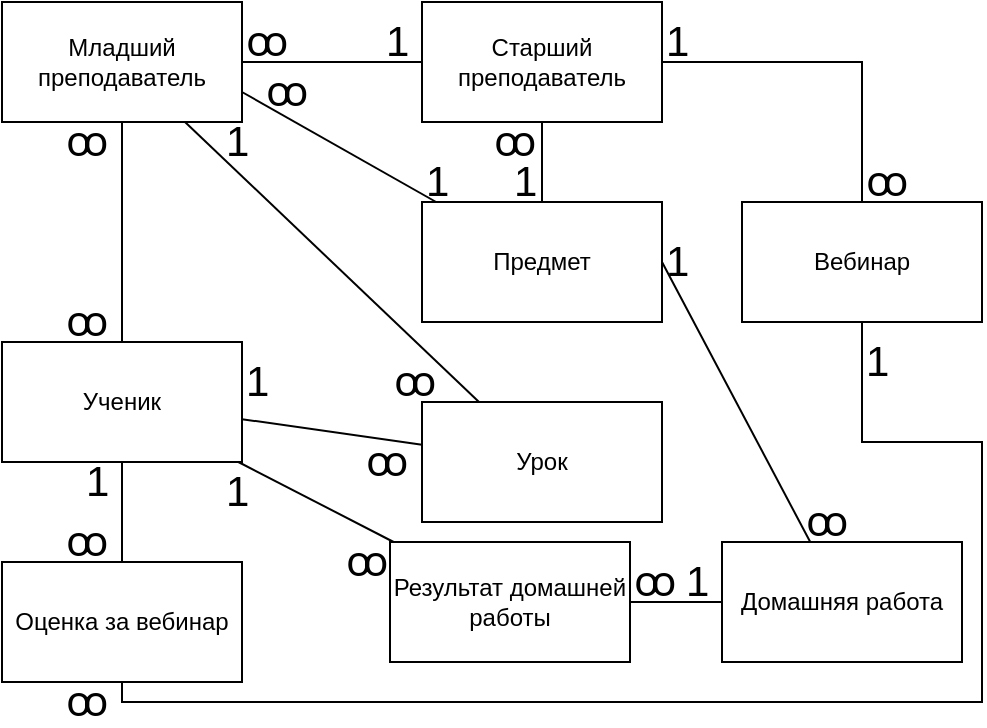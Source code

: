 <mxfile version="21.7.5" type="device">
  <diagram id="R2lEEEUBdFMjLlhIrx00" name="Page-1">
    <mxGraphModel dx="635" dy="384" grid="1" gridSize="10" guides="1" tooltips="1" connect="1" arrows="1" fold="1" page="1" pageScale="1" pageWidth="583" pageHeight="413" math="0" shadow="0" extFonts="Permanent Marker^https://fonts.googleapis.com/css?family=Permanent+Marker">
      <root>
        <mxCell id="0" />
        <mxCell id="1" parent="0" />
        <mxCell id="zvejhQ9Nzf3fhYUcfmvr-3" value="" style="edgeStyle=orthogonalEdgeStyle;rounded=0;orthogonalLoop=1;jettySize=auto;html=1;endArrow=none;endFill=0;" parent="1" source="zvejhQ9Nzf3fhYUcfmvr-1" target="zvejhQ9Nzf3fhYUcfmvr-2" edge="1">
          <mxGeometry relative="1" as="geometry" />
        </mxCell>
        <mxCell id="zvejhQ9Nzf3fhYUcfmvr-13" value="" style="edgeStyle=orthogonalEdgeStyle;rounded=0;orthogonalLoop=1;jettySize=auto;html=1;endArrow=none;endFill=0;" parent="1" source="zvejhQ9Nzf3fhYUcfmvr-1" target="zvejhQ9Nzf3fhYUcfmvr-12" edge="1">
          <mxGeometry relative="1" as="geometry" />
        </mxCell>
        <mxCell id="zvejhQ9Nzf3fhYUcfmvr-18" style="rounded=0;orthogonalLoop=1;jettySize=auto;html=1;endArrow=none;endFill=0;" parent="1" source="zvejhQ9Nzf3fhYUcfmvr-1" target="zvejhQ9Nzf3fhYUcfmvr-4" edge="1">
          <mxGeometry relative="1" as="geometry" />
        </mxCell>
        <mxCell id="ciamA_rghtSVD41x1u0I-1" style="rounded=0;orthogonalLoop=1;jettySize=auto;html=1;exitX=1;exitY=0.75;exitDx=0;exitDy=0;endArrow=none;endFill=0;" edge="1" parent="1" source="zvejhQ9Nzf3fhYUcfmvr-1" target="zvejhQ9Nzf3fhYUcfmvr-17">
          <mxGeometry relative="1" as="geometry" />
        </mxCell>
        <mxCell id="zvejhQ9Nzf3fhYUcfmvr-1" value="Младший преподаватель" style="rounded=0;whiteSpace=wrap;html=1;" parent="1" vertex="1">
          <mxGeometry x="30" y="20" width="120" height="60" as="geometry" />
        </mxCell>
        <mxCell id="zvejhQ9Nzf3fhYUcfmvr-5" value="" style="rounded=0;orthogonalLoop=1;jettySize=auto;html=1;endArrow=none;endFill=0;" parent="1" source="zvejhQ9Nzf3fhYUcfmvr-2" target="zvejhQ9Nzf3fhYUcfmvr-4" edge="1">
          <mxGeometry relative="1" as="geometry" />
        </mxCell>
        <mxCell id="zvejhQ9Nzf3fhYUcfmvr-7" value="" style="rounded=0;orthogonalLoop=1;jettySize=auto;html=1;endArrow=none;endFill=0;" parent="1" source="zvejhQ9Nzf3fhYUcfmvr-2" target="zvejhQ9Nzf3fhYUcfmvr-6" edge="1">
          <mxGeometry relative="1" as="geometry" />
        </mxCell>
        <mxCell id="zvejhQ9Nzf3fhYUcfmvr-10" style="rounded=0;orthogonalLoop=1;jettySize=auto;html=1;endArrow=none;endFill=0;" parent="1" source="zvejhQ9Nzf3fhYUcfmvr-2" target="zvejhQ9Nzf3fhYUcfmvr-9" edge="1">
          <mxGeometry relative="1" as="geometry" />
        </mxCell>
        <mxCell id="zvejhQ9Nzf3fhYUcfmvr-2" value="Ученик" style="whiteSpace=wrap;html=1;rounded=0;" parent="1" vertex="1">
          <mxGeometry x="30" y="190" width="120" height="60" as="geometry" />
        </mxCell>
        <mxCell id="zvejhQ9Nzf3fhYUcfmvr-4" value="Урок" style="whiteSpace=wrap;html=1;rounded=0;" parent="1" vertex="1">
          <mxGeometry x="240" y="220" width="120" height="60" as="geometry" />
        </mxCell>
        <mxCell id="zvejhQ9Nzf3fhYUcfmvr-6" value="Оценка за вебинар" style="whiteSpace=wrap;html=1;rounded=0;" parent="1" vertex="1">
          <mxGeometry x="30" y="300" width="120" height="60" as="geometry" />
        </mxCell>
        <mxCell id="zvejhQ9Nzf3fhYUcfmvr-9" value="Результат домашней работы" style="whiteSpace=wrap;html=1;rounded=0;" parent="1" vertex="1">
          <mxGeometry x="224" y="290" width="120" height="60" as="geometry" />
        </mxCell>
        <mxCell id="zvejhQ9Nzf3fhYUcfmvr-15" value="" style="edgeStyle=orthogonalEdgeStyle;rounded=0;orthogonalLoop=1;jettySize=auto;html=1;endArrow=none;endFill=0;" parent="1" source="zvejhQ9Nzf3fhYUcfmvr-12" target="zvejhQ9Nzf3fhYUcfmvr-14" edge="1">
          <mxGeometry relative="1" as="geometry" />
        </mxCell>
        <mxCell id="zvejhQ9Nzf3fhYUcfmvr-19" style="edgeStyle=orthogonalEdgeStyle;rounded=0;orthogonalLoop=1;jettySize=auto;html=1;endArrow=none;endFill=0;" parent="1" source="zvejhQ9Nzf3fhYUcfmvr-12" target="zvejhQ9Nzf3fhYUcfmvr-17" edge="1">
          <mxGeometry relative="1" as="geometry" />
        </mxCell>
        <mxCell id="zvejhQ9Nzf3fhYUcfmvr-12" value="Старший преподаватель" style="rounded=0;whiteSpace=wrap;html=1;" parent="1" vertex="1">
          <mxGeometry x="240" y="20" width="120" height="60" as="geometry" />
        </mxCell>
        <mxCell id="zvejhQ9Nzf3fhYUcfmvr-21" style="edgeStyle=orthogonalEdgeStyle;rounded=0;orthogonalLoop=1;jettySize=auto;html=1;endArrow=none;endFill=0;" parent="1" source="zvejhQ9Nzf3fhYUcfmvr-14" target="zvejhQ9Nzf3fhYUcfmvr-6" edge="1">
          <mxGeometry relative="1" as="geometry">
            <Array as="points">
              <mxPoint x="460" y="240" />
              <mxPoint x="520" y="240" />
              <mxPoint x="520" y="370" />
              <mxPoint x="90" y="370" />
            </Array>
          </mxGeometry>
        </mxCell>
        <mxCell id="zvejhQ9Nzf3fhYUcfmvr-14" value="Вебинар" style="whiteSpace=wrap;html=1;rounded=0;" parent="1" vertex="1">
          <mxGeometry x="400" y="120" width="120" height="60" as="geometry" />
        </mxCell>
        <mxCell id="zvejhQ9Nzf3fhYUcfmvr-23" style="rounded=0;orthogonalLoop=1;jettySize=auto;html=1;exitX=1;exitY=0.5;exitDx=0;exitDy=0;endArrow=none;endFill=0;" parent="1" source="zvejhQ9Nzf3fhYUcfmvr-17" target="zvejhQ9Nzf3fhYUcfmvr-22" edge="1">
          <mxGeometry relative="1" as="geometry" />
        </mxCell>
        <mxCell id="zvejhQ9Nzf3fhYUcfmvr-17" value="Предмет" style="rounded=0;whiteSpace=wrap;html=1;" parent="1" vertex="1">
          <mxGeometry x="240" y="120" width="120" height="60" as="geometry" />
        </mxCell>
        <mxCell id="zvejhQ9Nzf3fhYUcfmvr-24" style="rounded=0;orthogonalLoop=1;jettySize=auto;html=1;endArrow=none;endFill=0;" parent="1" source="zvejhQ9Nzf3fhYUcfmvr-22" target="zvejhQ9Nzf3fhYUcfmvr-9" edge="1">
          <mxGeometry relative="1" as="geometry" />
        </mxCell>
        <mxCell id="zvejhQ9Nzf3fhYUcfmvr-22" value="Домашняя работа" style="whiteSpace=wrap;html=1;rounded=0;" parent="1" vertex="1">
          <mxGeometry x="390" y="290" width="120" height="60" as="geometry" />
        </mxCell>
        <mxCell id="zvejhQ9Nzf3fhYUcfmvr-25" value="ꝏ" style="text;whiteSpace=wrap;fontSize=21;strokeWidth=2;" parent="1" vertex="1">
          <mxGeometry x="60" y="70" width="20" height="10" as="geometry" />
        </mxCell>
        <mxCell id="zvejhQ9Nzf3fhYUcfmvr-28" value="ꝏ" style="text;whiteSpace=wrap;fontSize=21;strokeWidth=2;" parent="1" vertex="1">
          <mxGeometry x="60" y="160" width="20" height="10" as="geometry" />
        </mxCell>
        <mxCell id="zvejhQ9Nzf3fhYUcfmvr-29" value="1" style="text;whiteSpace=wrap;fontSize=21;strokeWidth=2;" parent="1" vertex="1">
          <mxGeometry x="140" y="70" width="20" height="10" as="geometry" />
        </mxCell>
        <mxCell id="zvejhQ9Nzf3fhYUcfmvr-30" value="ꝏ" style="text;whiteSpace=wrap;fontSize=21;strokeWidth=2;" parent="1" vertex="1">
          <mxGeometry x="224" y="190" width="20" height="10" as="geometry" />
        </mxCell>
        <mxCell id="zvejhQ9Nzf3fhYUcfmvr-31" value="ꝏ" style="text;whiteSpace=wrap;fontSize=21;strokeWidth=2;" parent="1" vertex="1">
          <mxGeometry x="150" y="20" width="20" height="10" as="geometry" />
        </mxCell>
        <mxCell id="zvejhQ9Nzf3fhYUcfmvr-32" value="1" style="text;whiteSpace=wrap;fontSize=21;strokeWidth=2;" parent="1" vertex="1">
          <mxGeometry x="220" y="20" width="20" height="10" as="geometry" />
        </mxCell>
        <mxCell id="zvejhQ9Nzf3fhYUcfmvr-33" value="1" style="text;whiteSpace=wrap;fontSize=21;strokeWidth=2;" parent="1" vertex="1">
          <mxGeometry x="360" y="20" width="20" height="10" as="geometry" />
        </mxCell>
        <mxCell id="zvejhQ9Nzf3fhYUcfmvr-35" value="ꝏ" style="text;whiteSpace=wrap;fontSize=21;strokeWidth=2;" parent="1" vertex="1">
          <mxGeometry x="460" y="90" width="20" height="10" as="geometry" />
        </mxCell>
        <mxCell id="zvejhQ9Nzf3fhYUcfmvr-36" value="ꝏ" style="text;whiteSpace=wrap;fontSize=21;strokeWidth=2;" parent="1" vertex="1">
          <mxGeometry x="60" y="350" width="20" height="10" as="geometry" />
        </mxCell>
        <mxCell id="zvejhQ9Nzf3fhYUcfmvr-37" value="1" style="text;whiteSpace=wrap;fontSize=21;strokeWidth=2;" parent="1" vertex="1">
          <mxGeometry x="460" y="180" width="20" height="10" as="geometry" />
        </mxCell>
        <mxCell id="zvejhQ9Nzf3fhYUcfmvr-38" value="ꝏ" style="text;whiteSpace=wrap;fontSize=21;strokeWidth=2;" parent="1" vertex="1">
          <mxGeometry x="60" y="270" width="20" height="10" as="geometry" />
        </mxCell>
        <mxCell id="zvejhQ9Nzf3fhYUcfmvr-39" value="1" style="text;whiteSpace=wrap;fontSize=21;strokeWidth=2;" parent="1" vertex="1">
          <mxGeometry x="70" y="240" width="20" height="10" as="geometry" />
        </mxCell>
        <mxCell id="zvejhQ9Nzf3fhYUcfmvr-40" value="ꝏ" style="text;whiteSpace=wrap;fontSize=21;strokeWidth=2;" parent="1" vertex="1">
          <mxGeometry x="200" y="280" width="20" height="10" as="geometry" />
        </mxCell>
        <mxCell id="zvejhQ9Nzf3fhYUcfmvr-41" value="1" style="text;whiteSpace=wrap;fontSize=21;strokeWidth=2;" parent="1" vertex="1">
          <mxGeometry x="140" y="245" width="20" height="10" as="geometry" />
        </mxCell>
        <mxCell id="zvejhQ9Nzf3fhYUcfmvr-42" value="ꝏ" style="text;whiteSpace=wrap;fontSize=21;strokeWidth=2;" parent="1" vertex="1">
          <mxGeometry x="210" y="230" width="20" height="10" as="geometry" />
        </mxCell>
        <mxCell id="zvejhQ9Nzf3fhYUcfmvr-44" value="1" style="text;whiteSpace=wrap;fontSize=21;strokeWidth=2;" parent="1" vertex="1">
          <mxGeometry x="150" y="190" width="20" height="10" as="geometry" />
        </mxCell>
        <mxCell id="zvejhQ9Nzf3fhYUcfmvr-45" value="1" style="text;whiteSpace=wrap;fontSize=21;strokeWidth=2;" parent="1" vertex="1">
          <mxGeometry x="370" y="290" width="20" height="10" as="geometry" />
        </mxCell>
        <mxCell id="zvejhQ9Nzf3fhYUcfmvr-46" value="ꝏ" style="text;whiteSpace=wrap;fontSize=21;strokeWidth=2;" parent="1" vertex="1">
          <mxGeometry x="344" y="290" width="20" height="10" as="geometry" />
        </mxCell>
        <mxCell id="zvejhQ9Nzf3fhYUcfmvr-47" value="1" style="text;whiteSpace=wrap;fontSize=21;strokeWidth=2;" parent="1" vertex="1">
          <mxGeometry x="360" y="130" width="20" height="10" as="geometry" />
        </mxCell>
        <mxCell id="zvejhQ9Nzf3fhYUcfmvr-48" value="ꝏ" style="text;whiteSpace=wrap;fontSize=21;strokeWidth=2;" parent="1" vertex="1">
          <mxGeometry x="430" y="260" width="20" height="10" as="geometry" />
        </mxCell>
        <mxCell id="zvejhQ9Nzf3fhYUcfmvr-49" value="1" style="text;whiteSpace=wrap;fontSize=21;strokeWidth=2;" parent="1" vertex="1">
          <mxGeometry x="284" y="90" width="20" height="10" as="geometry" />
        </mxCell>
        <mxCell id="zvejhQ9Nzf3fhYUcfmvr-50" value="ꝏ" style="text;whiteSpace=wrap;fontSize=21;strokeWidth=2;" parent="1" vertex="1">
          <mxGeometry x="274" y="70" width="20" height="10" as="geometry" />
        </mxCell>
        <mxCell id="ciamA_rghtSVD41x1u0I-3" value="1" style="text;whiteSpace=wrap;fontSize=21;strokeWidth=2;" vertex="1" parent="1">
          <mxGeometry x="240" y="90" width="20" height="10" as="geometry" />
        </mxCell>
        <mxCell id="ciamA_rghtSVD41x1u0I-4" value="ꝏ" style="text;whiteSpace=wrap;fontSize=21;strokeWidth=2;" vertex="1" parent="1">
          <mxGeometry x="160" y="45" width="20" height="10" as="geometry" />
        </mxCell>
      </root>
    </mxGraphModel>
  </diagram>
</mxfile>
